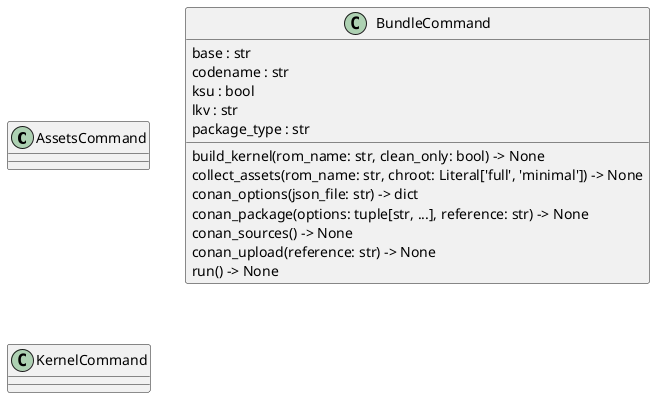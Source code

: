 @startuml classes
set namespaceSeparator none
class "AssetsCommand" as commands.assets.AssetsCommand {
}
class "BundleCommand" as commands.bundle.BundleCommand {
  base : str
  codename : str
  ksu : bool
  lkv : str
  package_type : str
  build_kernel(rom_name: str, clean_only: bool) -> None
  collect_assets(rom_name: str, chroot: Literal['full', 'minimal']) -> None
  conan_options(json_file: str) -> dict
  conan_package(options: tuple[str, ...], reference: str) -> None
  conan_sources() -> None
  conan_upload(reference: str) -> None
  run() -> None
}
class "KernelCommand" as commands.kernel.KernelCommand {
}
@enduml
